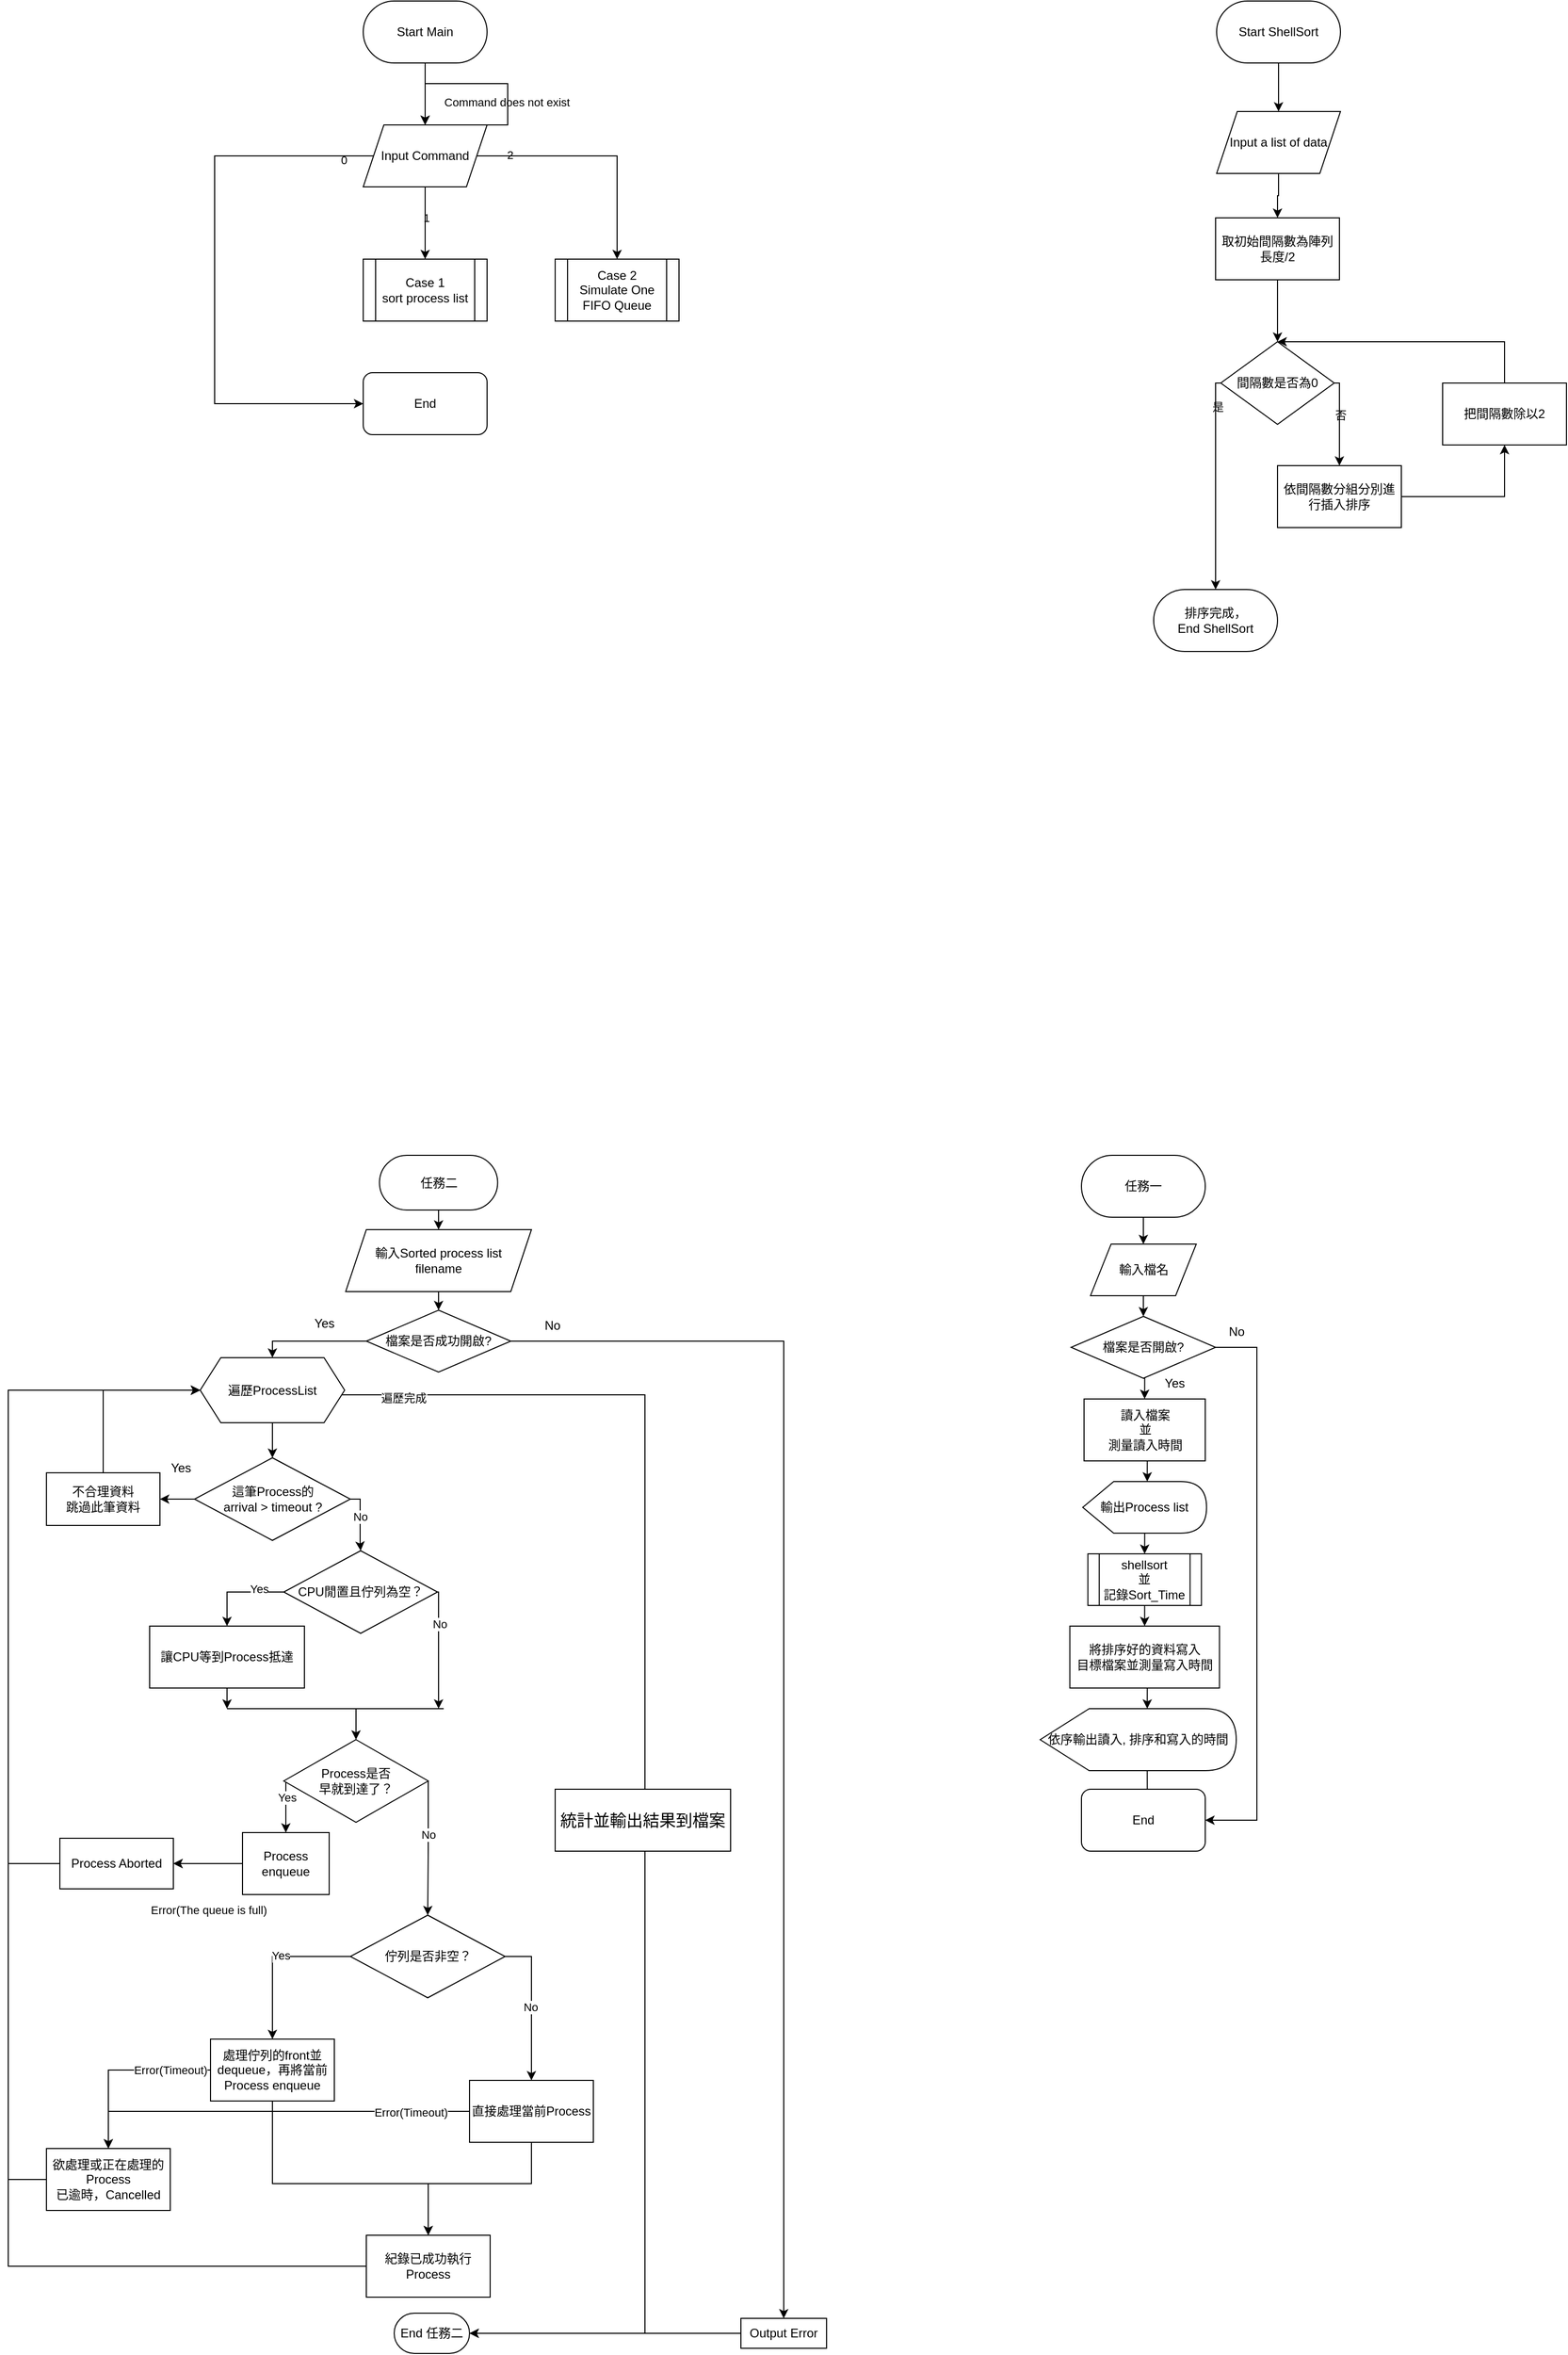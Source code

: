 <mxfile version="22.1.4" type="github">
  <diagram name="第 1 页" id="E0AtgV7Ir-Fn50yhCpMO">
    <mxGraphModel dx="1706" dy="-238" grid="1" gridSize="10" guides="1" tooltips="1" connect="1" arrows="1" fold="1" page="1" pageScale="1" pageWidth="827" pageHeight="1169" math="0" shadow="0">
      <root>
        <mxCell id="0" />
        <mxCell id="1" parent="0" />
        <mxCell id="-Pc0Nn8J1ObWVPzZ8QN1-1" style="edgeStyle=orthogonalEdgeStyle;rounded=0;orthogonalLoop=1;jettySize=auto;html=1;entryX=0.5;entryY=0;entryDx=0;entryDy=0;labelBackgroundColor=none;fontColor=default;" parent="1" source="-Pc0Nn8J1ObWVPzZ8QN1-2" target="-Pc0Nn8J1ObWVPzZ8QN1-7" edge="1">
          <mxGeometry relative="1" as="geometry" />
        </mxCell>
        <mxCell id="-Pc0Nn8J1ObWVPzZ8QN1-2" value="Start Main" style="rounded=1;whiteSpace=wrap;html=1;arcSize=50;labelBackgroundColor=none;" parent="1" vertex="1">
          <mxGeometry x="354" y="1220" width="120" height="60" as="geometry" />
        </mxCell>
        <mxCell id="-Pc0Nn8J1ObWVPzZ8QN1-26" style="edgeStyle=orthogonalEdgeStyle;rounded=0;orthogonalLoop=1;jettySize=auto;html=1;entryX=0.5;entryY=0;entryDx=0;entryDy=0;labelBackgroundColor=none;fontColor=default;" parent="1" source="-Pc0Nn8J1ObWVPzZ8QN1-7" target="-Pc0Nn8J1ObWVPzZ8QN1-25" edge="1">
          <mxGeometry relative="1" as="geometry" />
        </mxCell>
        <mxCell id="-Pc0Nn8J1ObWVPzZ8QN1-29" value="1" style="edgeLabel;html=1;align=center;verticalAlign=middle;resizable=0;points=[];labelBackgroundColor=none;" parent="-Pc0Nn8J1ObWVPzZ8QN1-26" vertex="1" connectable="0">
          <mxGeometry x="-0.138" y="1" relative="1" as="geometry">
            <mxPoint as="offset" />
          </mxGeometry>
        </mxCell>
        <mxCell id="-Pc0Nn8J1ObWVPzZ8QN1-27" style="edgeStyle=orthogonalEdgeStyle;rounded=0;orthogonalLoop=1;jettySize=auto;html=1;entryX=0;entryY=0.5;entryDx=0;entryDy=0;labelBackgroundColor=none;fontColor=default;" parent="1" source="-Pc0Nn8J1ObWVPzZ8QN1-7" target="-Pc0Nn8J1ObWVPzZ8QN1-8" edge="1">
          <mxGeometry relative="1" as="geometry">
            <Array as="points">
              <mxPoint x="210" y="1370" />
              <mxPoint x="210" y="1610" />
            </Array>
          </mxGeometry>
        </mxCell>
        <mxCell id="-Pc0Nn8J1ObWVPzZ8QN1-28" value="0" style="edgeLabel;html=1;align=center;verticalAlign=middle;resizable=0;points=[];labelBackgroundColor=none;" parent="-Pc0Nn8J1ObWVPzZ8QN1-27" vertex="1" connectable="0">
          <mxGeometry x="-0.89" y="4" relative="1" as="geometry">
            <mxPoint as="offset" />
          </mxGeometry>
        </mxCell>
        <mxCell id="-Pc0Nn8J1ObWVPzZ8QN1-31" style="edgeStyle=orthogonalEdgeStyle;rounded=0;orthogonalLoop=1;jettySize=auto;html=1;entryX=0.5;entryY=0;entryDx=0;entryDy=0;labelBackgroundColor=none;fontColor=default;" parent="1" source="-Pc0Nn8J1ObWVPzZ8QN1-7" target="-Pc0Nn8J1ObWVPzZ8QN1-30" edge="1">
          <mxGeometry relative="1" as="geometry" />
        </mxCell>
        <mxCell id="-Pc0Nn8J1ObWVPzZ8QN1-32" value="2" style="edgeLabel;html=1;align=center;verticalAlign=middle;resizable=0;points=[];labelBackgroundColor=none;" parent="-Pc0Nn8J1ObWVPzZ8QN1-31" vertex="1" connectable="0">
          <mxGeometry x="-0.73" y="1" relative="1" as="geometry">
            <mxPoint as="offset" />
          </mxGeometry>
        </mxCell>
        <mxCell id="-Pc0Nn8J1ObWVPzZ8QN1-7" value="Input Command" style="shape=parallelogram;perimeter=parallelogramPerimeter;whiteSpace=wrap;html=1;fixedSize=1;labelBackgroundColor=none;" parent="1" vertex="1">
          <mxGeometry x="354" y="1340" width="120" height="60" as="geometry" />
        </mxCell>
        <mxCell id="-Pc0Nn8J1ObWVPzZ8QN1-8" value="End" style="rounded=1;whiteSpace=wrap;html=1;labelBackgroundColor=none;" parent="1" vertex="1">
          <mxGeometry x="354" y="1580" width="120" height="60" as="geometry" />
        </mxCell>
        <mxCell id="-Pc0Nn8J1ObWVPzZ8QN1-18" style="edgeStyle=orthogonalEdgeStyle;rounded=0;orthogonalLoop=1;jettySize=auto;html=1;entryX=0.5;entryY=0;entryDx=0;entryDy=0;labelBackgroundColor=none;fontColor=default;" parent="1" source="-Pc0Nn8J1ObWVPzZ8QN1-7" target="-Pc0Nn8J1ObWVPzZ8QN1-7" edge="1">
          <mxGeometry relative="1" as="geometry">
            <Array as="points">
              <mxPoint x="494" y="1340" />
              <mxPoint x="494" y="1300" />
              <mxPoint x="414" y="1300" />
            </Array>
          </mxGeometry>
        </mxCell>
        <mxCell id="-Pc0Nn8J1ObWVPzZ8QN1-19" value="Command does not exist" style="edgeLabel;html=1;align=center;verticalAlign=middle;resizable=0;points=[];labelBackgroundColor=none;" parent="-Pc0Nn8J1ObWVPzZ8QN1-18" vertex="1" connectable="0">
          <mxGeometry x="-0.534" y="1" relative="1" as="geometry">
            <mxPoint as="offset" />
          </mxGeometry>
        </mxCell>
        <mxCell id="-Pc0Nn8J1ObWVPzZ8QN1-25" value="Case 1&lt;br&gt;sort process list" style="shape=process;whiteSpace=wrap;html=1;backgroundOutline=1;labelBackgroundColor=none;" parent="1" vertex="1">
          <mxGeometry x="354" y="1470" width="120" height="60" as="geometry" />
        </mxCell>
        <mxCell id="-Pc0Nn8J1ObWVPzZ8QN1-30" value="Case 2&lt;br&gt;Simulate One FIFO Queue" style="shape=process;whiteSpace=wrap;html=1;backgroundOutline=1;labelBackgroundColor=none;" parent="1" vertex="1">
          <mxGeometry x="540" y="1470" width="120" height="60" as="geometry" />
        </mxCell>
        <mxCell id="-Pc0Nn8J1ObWVPzZ8QN1-38" style="edgeStyle=orthogonalEdgeStyle;rounded=0;orthogonalLoop=1;jettySize=auto;html=1;entryX=0.5;entryY=0;entryDx=0;entryDy=0;labelBackgroundColor=none;fontColor=default;" parent="1" source="-Pc0Nn8J1ObWVPzZ8QN1-33" target="-Pc0Nn8J1ObWVPzZ8QN1-34" edge="1">
          <mxGeometry relative="1" as="geometry" />
        </mxCell>
        <mxCell id="-Pc0Nn8J1ObWVPzZ8QN1-33" value="Start ShellSort" style="rounded=1;whiteSpace=wrap;html=1;arcSize=50;labelBackgroundColor=none;" parent="1" vertex="1">
          <mxGeometry x="1181" y="1220" width="120" height="60" as="geometry" />
        </mxCell>
        <mxCell id="-Pc0Nn8J1ObWVPzZ8QN1-37" style="edgeStyle=orthogonalEdgeStyle;rounded=0;orthogonalLoop=1;jettySize=auto;html=1;entryX=0.5;entryY=0;entryDx=0;entryDy=0;labelBackgroundColor=none;fontColor=default;" parent="1" source="-Pc0Nn8J1ObWVPzZ8QN1-34" target="-Pc0Nn8J1ObWVPzZ8QN1-35" edge="1">
          <mxGeometry relative="1" as="geometry" />
        </mxCell>
        <mxCell id="-Pc0Nn8J1ObWVPzZ8QN1-34" value="Input a list of data" style="shape=parallelogram;perimeter=parallelogramPerimeter;whiteSpace=wrap;html=1;fixedSize=1;labelBackgroundColor=none;" parent="1" vertex="1">
          <mxGeometry x="1181" y="1327" width="120" height="60" as="geometry" />
        </mxCell>
        <mxCell id="-Pc0Nn8J1ObWVPzZ8QN1-40" style="edgeStyle=orthogonalEdgeStyle;rounded=0;orthogonalLoop=1;jettySize=auto;html=1;entryX=0.5;entryY=0;entryDx=0;entryDy=0;labelBackgroundColor=none;fontColor=default;" parent="1" source="-Pc0Nn8J1ObWVPzZ8QN1-35" target="-Pc0Nn8J1ObWVPzZ8QN1-39" edge="1">
          <mxGeometry relative="1" as="geometry" />
        </mxCell>
        <mxCell id="-Pc0Nn8J1ObWVPzZ8QN1-35" value="取初始間隔數為陣列長度/2" style="rounded=0;whiteSpace=wrap;html=1;labelBackgroundColor=none;" parent="1" vertex="1">
          <mxGeometry x="1180" y="1430" width="120" height="60" as="geometry" />
        </mxCell>
        <mxCell id="-Pc0Nn8J1ObWVPzZ8QN1-42" style="edgeStyle=orthogonalEdgeStyle;rounded=0;orthogonalLoop=1;jettySize=auto;html=1;entryX=0.5;entryY=0;entryDx=0;entryDy=0;labelBackgroundColor=none;fontColor=default;" parent="1" source="-Pc0Nn8J1ObWVPzZ8QN1-39" target="-Pc0Nn8J1ObWVPzZ8QN1-41" edge="1">
          <mxGeometry relative="1" as="geometry">
            <Array as="points">
              <mxPoint x="1300" y="1590" />
            </Array>
          </mxGeometry>
        </mxCell>
        <mxCell id="-Pc0Nn8J1ObWVPzZ8QN1-46" value="否" style="edgeLabel;html=1;align=center;verticalAlign=middle;resizable=0;points=[];labelBackgroundColor=none;" parent="-Pc0Nn8J1ObWVPzZ8QN1-42" vertex="1" connectable="0">
          <mxGeometry x="-0.156" y="1" relative="1" as="geometry">
            <mxPoint as="offset" />
          </mxGeometry>
        </mxCell>
        <mxCell id="-Pc0Nn8J1ObWVPzZ8QN1-48" style="edgeStyle=orthogonalEdgeStyle;rounded=0;orthogonalLoop=1;jettySize=auto;html=1;entryX=0.5;entryY=0;entryDx=0;entryDy=0;labelBackgroundColor=none;fontColor=default;" parent="1" source="-Pc0Nn8J1ObWVPzZ8QN1-39" target="-Pc0Nn8J1ObWVPzZ8QN1-47" edge="1">
          <mxGeometry relative="1" as="geometry">
            <Array as="points">
              <mxPoint x="1180" y="1590" />
            </Array>
          </mxGeometry>
        </mxCell>
        <mxCell id="-Pc0Nn8J1ObWVPzZ8QN1-49" value="是" style="edgeLabel;html=1;align=center;verticalAlign=middle;resizable=0;points=[];labelBackgroundColor=none;" parent="-Pc0Nn8J1ObWVPzZ8QN1-48" vertex="1" connectable="0">
          <mxGeometry x="-0.725" y="2" relative="1" as="geometry">
            <mxPoint as="offset" />
          </mxGeometry>
        </mxCell>
        <mxCell id="-Pc0Nn8J1ObWVPzZ8QN1-39" value="間隔數是否為0" style="rhombus;whiteSpace=wrap;html=1;labelBackgroundColor=none;" parent="1" vertex="1">
          <mxGeometry x="1185" y="1550" width="110" height="80" as="geometry" />
        </mxCell>
        <mxCell id="-Pc0Nn8J1ObWVPzZ8QN1-50" style="edgeStyle=orthogonalEdgeStyle;rounded=0;orthogonalLoop=1;jettySize=auto;html=1;entryX=0.5;entryY=1;entryDx=0;entryDy=0;labelBackgroundColor=none;fontColor=default;" parent="1" source="-Pc0Nn8J1ObWVPzZ8QN1-41" target="-Pc0Nn8J1ObWVPzZ8QN1-43" edge="1">
          <mxGeometry relative="1" as="geometry" />
        </mxCell>
        <mxCell id="-Pc0Nn8J1ObWVPzZ8QN1-41" value="依間隔數分組分別進行插入排序" style="rounded=0;whiteSpace=wrap;html=1;labelBackgroundColor=none;" parent="1" vertex="1">
          <mxGeometry x="1240" y="1670" width="120" height="60" as="geometry" />
        </mxCell>
        <mxCell id="-Pc0Nn8J1ObWVPzZ8QN1-45" style="edgeStyle=orthogonalEdgeStyle;rounded=0;orthogonalLoop=1;jettySize=auto;html=1;entryX=0.5;entryY=0;entryDx=0;entryDy=0;labelBackgroundColor=none;fontColor=default;" parent="1" source="-Pc0Nn8J1ObWVPzZ8QN1-43" target="-Pc0Nn8J1ObWVPzZ8QN1-39" edge="1">
          <mxGeometry relative="1" as="geometry">
            <Array as="points">
              <mxPoint x="1460" y="1550" />
            </Array>
          </mxGeometry>
        </mxCell>
        <mxCell id="-Pc0Nn8J1ObWVPzZ8QN1-43" value="把間隔數除以2" style="rounded=0;whiteSpace=wrap;html=1;labelBackgroundColor=none;" parent="1" vertex="1">
          <mxGeometry x="1400" y="1590" width="120" height="60" as="geometry" />
        </mxCell>
        <mxCell id="-Pc0Nn8J1ObWVPzZ8QN1-47" value="排序完成，&lt;br&gt;End ShellSort" style="rounded=1;whiteSpace=wrap;html=1;arcSize=50;labelBackgroundColor=none;" parent="1" vertex="1">
          <mxGeometry x="1120" y="1790" width="120" height="60" as="geometry" />
        </mxCell>
        <mxCell id="DZiwo2btE5vZsc1szeUf-3" style="edgeStyle=orthogonalEdgeStyle;rounded=0;orthogonalLoop=1;jettySize=auto;html=1;exitX=0.5;exitY=1;exitDx=0;exitDy=0;entryX=0.5;entryY=0;entryDx=0;entryDy=0;labelBackgroundColor=none;fontColor=default;" parent="1" source="DZiwo2btE5vZsc1szeUf-1" target="DZiwo2btE5vZsc1szeUf-2" edge="1">
          <mxGeometry relative="1" as="geometry" />
        </mxCell>
        <mxCell id="DZiwo2btE5vZsc1szeUf-1" value="任務二" style="rounded=1;whiteSpace=wrap;html=1;arcSize=50;labelBackgroundColor=none;" parent="1" vertex="1">
          <mxGeometry x="369.75" y="2338" width="114.5" height="53" as="geometry" />
        </mxCell>
        <mxCell id="DZiwo2btE5vZsc1szeUf-140" style="edgeStyle=orthogonalEdgeStyle;rounded=0;orthogonalLoop=1;jettySize=auto;html=1;exitX=0.5;exitY=1;exitDx=0;exitDy=0;entryX=0.5;entryY=0;entryDx=0;entryDy=0;labelBackgroundColor=none;fontColor=default;" parent="1" source="DZiwo2btE5vZsc1szeUf-2" target="DZiwo2btE5vZsc1szeUf-146" edge="1">
          <mxGeometry relative="1" as="geometry">
            <mxPoint x="427" y="2433" as="targetPoint" />
          </mxGeometry>
        </mxCell>
        <mxCell id="DZiwo2btE5vZsc1szeUf-2" value="輸入Sorted process list&lt;br&gt;filename" style="shape=parallelogram;perimeter=parallelogramPerimeter;whiteSpace=wrap;html=1;fixedSize=1;labelBackgroundColor=none;" parent="1" vertex="1">
          <mxGeometry x="337" y="2410" width="180" height="60" as="geometry" />
        </mxCell>
        <mxCell id="DZiwo2btE5vZsc1szeUf-6" style="edgeStyle=orthogonalEdgeStyle;rounded=0;orthogonalLoop=1;jettySize=auto;html=1;exitX=0.5;exitY=1;exitDx=0;exitDy=0;entryX=0.5;entryY=0;entryDx=0;entryDy=0;labelBackgroundColor=none;fontColor=default;" parent="1" source="DZiwo2btE5vZsc1szeUf-4" edge="1">
          <mxGeometry relative="1" as="geometry">
            <mxPoint x="1110" y="2424" as="targetPoint" />
          </mxGeometry>
        </mxCell>
        <mxCell id="DZiwo2btE5vZsc1szeUf-4" value="任務一" style="rounded=1;whiteSpace=wrap;html=1;arcSize=50;labelBackgroundColor=none;" parent="1" vertex="1">
          <mxGeometry x="1050" y="2338" width="120" height="60" as="geometry" />
        </mxCell>
        <mxCell id="DZiwo2btE5vZsc1szeUf-19" style="edgeStyle=orthogonalEdgeStyle;rounded=0;orthogonalLoop=1;jettySize=auto;html=1;exitX=0.5;exitY=1;exitDx=0;exitDy=0;entryX=0.5;entryY=0;entryDx=0;entryDy=0;labelBackgroundColor=none;fontColor=default;" parent="1" edge="1">
          <mxGeometry relative="1" as="geometry">
            <mxPoint x="1110" y="2474" as="sourcePoint" />
            <mxPoint x="1110" y="2494" as="targetPoint" />
          </mxGeometry>
        </mxCell>
        <mxCell id="DZiwo2btE5vZsc1szeUf-38" value="讀入檔案&lt;br&gt;並&lt;br&gt;測量讀入時間" style="rounded=0;whiteSpace=wrap;html=1;labelBackgroundColor=none;" parent="1" vertex="1">
          <mxGeometry x="1052.5" y="2574" width="117.5" height="60" as="geometry" />
        </mxCell>
        <mxCell id="DZiwo2btE5vZsc1szeUf-172" style="edgeStyle=orthogonalEdgeStyle;rounded=0;orthogonalLoop=1;jettySize=auto;html=1;exitX=0;exitY=0;exitDx=62.5;exitDy=50;exitPerimeter=0;entryX=0.5;entryY=0;entryDx=0;entryDy=0;labelBackgroundColor=none;fontColor=default;" parent="1" source="DZiwo2btE5vZsc1szeUf-51" target="DZiwo2btE5vZsc1szeUf-104" edge="1">
          <mxGeometry relative="1" as="geometry" />
        </mxCell>
        <mxCell id="DZiwo2btE5vZsc1szeUf-51" value="輸出Process list" style="shape=display;whiteSpace=wrap;html=1;labelBackgroundColor=none;" parent="1" vertex="1">
          <mxGeometry x="1051.25" y="2654" width="120" height="50" as="geometry" />
        </mxCell>
        <mxCell id="DZiwo2btE5vZsc1szeUf-77" value="將排序好的資料寫入&lt;br&gt;目標檔案並測量寫入時間" style="rounded=0;whiteSpace=wrap;html=1;labelBackgroundColor=none;" parent="1" vertex="1">
          <mxGeometry x="1038.75" y="2794" width="145" height="60" as="geometry" />
        </mxCell>
        <mxCell id="DZiwo2btE5vZsc1szeUf-175" style="edgeStyle=orthogonalEdgeStyle;rounded=0;orthogonalLoop=1;jettySize=auto;html=1;exitX=0;exitY=0;exitDx=103.75;exitDy=60;exitPerimeter=0;labelBackgroundColor=none;fontColor=default;" parent="1" source="DZiwo2btE5vZsc1szeUf-81" target="DZiwo2btE5vZsc1szeUf-86" edge="1">
          <mxGeometry relative="1" as="geometry" />
        </mxCell>
        <mxCell id="DZiwo2btE5vZsc1szeUf-81" value="依序輸出讀入, 排序和寫入的時間" style="shape=display;whiteSpace=wrap;html=1;labelBackgroundColor=none;" parent="1" vertex="1">
          <mxGeometry x="1010" y="2874" width="190" height="60" as="geometry" />
        </mxCell>
        <mxCell id="DZiwo2btE5vZsc1szeUf-86" value="End" style="rounded=1;whiteSpace=wrap;html=1;labelBackgroundColor=none;" parent="1" vertex="1">
          <mxGeometry x="1050" y="2952" width="120" height="60" as="geometry" />
        </mxCell>
        <mxCell id="DZiwo2btE5vZsc1szeUf-94" value="輸入檔名" style="shape=parallelogram;perimeter=parallelogramPerimeter;whiteSpace=wrap;html=1;fixedSize=1;labelBackgroundColor=none;" parent="1" vertex="1">
          <mxGeometry x="1058.75" y="2424" width="102.5" height="50" as="geometry" />
        </mxCell>
        <mxCell id="DZiwo2btE5vZsc1szeUf-125" style="edgeStyle=orthogonalEdgeStyle;rounded=0;orthogonalLoop=1;jettySize=auto;html=1;exitX=0.5;exitY=1;exitDx=0;exitDy=0;entryX=0.5;entryY=0;entryDx=0;entryDy=0;labelBackgroundColor=none;fontColor=default;" parent="1" source="DZiwo2btE5vZsc1szeUf-98" target="DZiwo2btE5vZsc1szeUf-38" edge="1">
          <mxGeometry relative="1" as="geometry" />
        </mxCell>
        <mxCell id="DZiwo2btE5vZsc1szeUf-176" style="edgeStyle=orthogonalEdgeStyle;rounded=0;orthogonalLoop=1;jettySize=auto;html=1;exitX=1;exitY=0.5;exitDx=0;exitDy=0;entryX=1;entryY=0.5;entryDx=0;entryDy=0;labelBackgroundColor=none;fontColor=default;" parent="1" source="DZiwo2btE5vZsc1szeUf-98" target="DZiwo2btE5vZsc1szeUf-86" edge="1">
          <mxGeometry relative="1" as="geometry">
            <Array as="points">
              <mxPoint x="1220" y="2524" />
              <mxPoint x="1220" y="2982" />
            </Array>
          </mxGeometry>
        </mxCell>
        <mxCell id="DZiwo2btE5vZsc1szeUf-98" value="檔案是否開啟?" style="rhombus;whiteSpace=wrap;html=1;labelBackgroundColor=none;" parent="1" vertex="1">
          <mxGeometry x="1040" y="2494" width="140" height="60" as="geometry" />
        </mxCell>
        <mxCell id="DZiwo2btE5vZsc1szeUf-173" style="edgeStyle=orthogonalEdgeStyle;rounded=0;orthogonalLoop=1;jettySize=auto;html=1;exitX=0.5;exitY=1;exitDx=0;exitDy=0;entryX=0.5;entryY=0;entryDx=0;entryDy=0;labelBackgroundColor=none;fontColor=default;" parent="1" source="DZiwo2btE5vZsc1szeUf-104" target="DZiwo2btE5vZsc1szeUf-77" edge="1">
          <mxGeometry relative="1" as="geometry" />
        </mxCell>
        <mxCell id="DZiwo2btE5vZsc1szeUf-104" value="shellsort&lt;br&gt;並&lt;br&gt;記錄Sort_Time" style="shape=process;whiteSpace=wrap;html=1;backgroundOutline=1;labelBackgroundColor=none;" parent="1" vertex="1">
          <mxGeometry x="1056.25" y="2724" width="110" height="50" as="geometry" />
        </mxCell>
        <mxCell id="DZiwo2btE5vZsc1szeUf-120" value="No" style="text;html=1;align=center;verticalAlign=middle;resizable=0;points=[];autosize=1;strokeColor=none;fillColor=none;labelBackgroundColor=none;" parent="1" vertex="1">
          <mxGeometry x="1180" y="2494" width="40" height="30" as="geometry" />
        </mxCell>
        <mxCell id="DZiwo2btE5vZsc1szeUf-126" value="Yes" style="text;html=1;align=center;verticalAlign=middle;resizable=0;points=[];autosize=1;strokeColor=none;fillColor=none;labelBackgroundColor=none;" parent="1" vertex="1">
          <mxGeometry x="1120" y="2544" width="40" height="30" as="geometry" />
        </mxCell>
        <mxCell id="_ANZp4icsxU3TWcwBYbb-57" style="edgeStyle=orthogonalEdgeStyle;rounded=0;orthogonalLoop=1;jettySize=auto;html=1;entryX=0.5;entryY=0;entryDx=0;entryDy=0;" parent="1" source="DZiwo2btE5vZsc1szeUf-146" target="DZiwo2btE5vZsc1szeUf-189" edge="1">
          <mxGeometry relative="1" as="geometry">
            <Array as="points">
              <mxPoint x="266" y="2518" />
            </Array>
          </mxGeometry>
        </mxCell>
        <mxCell id="DZiwo2btE5vZsc1szeUf-146" value="檔案是否成功開啟?" style="rhombus;whiteSpace=wrap;html=1;labelBackgroundColor=none;" parent="1" vertex="1">
          <mxGeometry x="357" y="2488" width="140" height="60" as="geometry" />
        </mxCell>
        <mxCell id="DZiwo2btE5vZsc1szeUf-163" style="edgeStyle=orthogonalEdgeStyle;rounded=0;orthogonalLoop=1;jettySize=auto;html=1;exitX=0.5;exitY=1;exitDx=0;exitDy=0;entryX=0;entryY=0;entryDx=62.5;entryDy=0;entryPerimeter=0;labelBackgroundColor=none;fontColor=default;" parent="1" source="DZiwo2btE5vZsc1szeUf-38" target="DZiwo2btE5vZsc1szeUf-51" edge="1">
          <mxGeometry relative="1" as="geometry" />
        </mxCell>
        <mxCell id="DZiwo2btE5vZsc1szeUf-174" style="edgeStyle=orthogonalEdgeStyle;rounded=0;orthogonalLoop=1;jettySize=auto;html=1;exitX=0.5;exitY=1;exitDx=0;exitDy=0;entryX=0;entryY=0;entryDx=103.75;entryDy=0;entryPerimeter=0;labelBackgroundColor=none;fontColor=default;" parent="1" source="DZiwo2btE5vZsc1szeUf-77" target="DZiwo2btE5vZsc1szeUf-81" edge="1">
          <mxGeometry relative="1" as="geometry" />
        </mxCell>
        <mxCell id="DZiwo2btE5vZsc1szeUf-177" value="Yes" style="text;html=1;align=center;verticalAlign=middle;resizable=0;points=[];autosize=1;strokeColor=none;fillColor=none;labelBackgroundColor=none;" parent="1" vertex="1">
          <mxGeometry x="296" y="2486" width="40" height="30" as="geometry" />
        </mxCell>
        <mxCell id="DZiwo2btE5vZsc1szeUf-194" style="edgeStyle=orthogonalEdgeStyle;rounded=0;orthogonalLoop=1;jettySize=auto;html=1;exitX=0.5;exitY=1;exitDx=0;exitDy=0;entryX=0.5;entryY=0;entryDx=0;entryDy=0;labelBackgroundColor=none;fontColor=default;" parent="1" source="DZiwo2btE5vZsc1szeUf-189" target="DZiwo2btE5vZsc1szeUf-191" edge="1">
          <mxGeometry relative="1" as="geometry" />
        </mxCell>
        <mxCell id="_ANZp4icsxU3TWcwBYbb-55" style="edgeStyle=orthogonalEdgeStyle;rounded=0;orthogonalLoop=1;jettySize=auto;html=1;entryX=1;entryY=0.5;entryDx=0;entryDy=0;" parent="1" source="DZiwo2btE5vZsc1szeUf-189" target="_ANZp4icsxU3TWcwBYbb-1" edge="1">
          <mxGeometry relative="1" as="geometry">
            <mxPoint x="707" y="3434.833" as="targetPoint" />
            <Array as="points">
              <mxPoint x="627" y="2570" />
              <mxPoint x="627" y="3479" />
            </Array>
          </mxGeometry>
        </mxCell>
        <mxCell id="_ANZp4icsxU3TWcwBYbb-56" value="遍歷完成" style="edgeLabel;html=1;align=center;verticalAlign=middle;resizable=0;points=[];" parent="_ANZp4icsxU3TWcwBYbb-55" vertex="1" connectable="0">
          <mxGeometry x="-0.913" y="-3" relative="1" as="geometry">
            <mxPoint as="offset" />
          </mxGeometry>
        </mxCell>
        <mxCell id="DZiwo2btE5vZsc1szeUf-189" value="遍歷ProcessList" style="shape=hexagon;perimeter=hexagonPerimeter2;whiteSpace=wrap;html=1;fixedSize=1;labelBackgroundColor=none;" parent="1" vertex="1">
          <mxGeometry x="196" y="2534" width="140" height="63" as="geometry" />
        </mxCell>
        <mxCell id="DZiwo2btE5vZsc1szeUf-201" style="edgeStyle=orthogonalEdgeStyle;rounded=0;orthogonalLoop=1;jettySize=auto;html=1;exitX=0;exitY=0.5;exitDx=0;exitDy=0;entryX=1;entryY=0.5;entryDx=0;entryDy=0;labelBackgroundColor=none;fontColor=default;" parent="1" source="DZiwo2btE5vZsc1szeUf-191" target="DZiwo2btE5vZsc1szeUf-197" edge="1">
          <mxGeometry relative="1" as="geometry" />
        </mxCell>
        <mxCell id="_ANZp4icsxU3TWcwBYbb-7" style="edgeStyle=orthogonalEdgeStyle;rounded=0;orthogonalLoop=1;jettySize=auto;html=1;entryX=0.5;entryY=0;entryDx=0;entryDy=0;exitX=1;exitY=0.5;exitDx=0;exitDy=0;" parent="1" source="DZiwo2btE5vZsc1szeUf-191" target="_ANZp4icsxU3TWcwBYbb-6" edge="1">
          <mxGeometry relative="1" as="geometry">
            <Array as="points">
              <mxPoint x="351" y="2671" />
              <mxPoint x="351" y="2714" />
              <mxPoint x="352" y="2714" />
            </Array>
          </mxGeometry>
        </mxCell>
        <mxCell id="_ANZp4icsxU3TWcwBYbb-58" value="No" style="edgeLabel;html=1;align=center;verticalAlign=middle;resizable=0;points=[];" parent="_ANZp4icsxU3TWcwBYbb-7" vertex="1" connectable="0">
          <mxGeometry x="-0.116" relative="1" as="geometry">
            <mxPoint as="offset" />
          </mxGeometry>
        </mxCell>
        <mxCell id="DZiwo2btE5vZsc1szeUf-191" value="這筆Process的&lt;br&gt;arrival &amp;gt; timeout ?" style="rhombus;whiteSpace=wrap;html=1;labelBackgroundColor=none;" parent="1" vertex="1">
          <mxGeometry x="190.5" y="2631" width="151" height="80" as="geometry" />
        </mxCell>
        <mxCell id="DZiwo2btE5vZsc1szeUf-193" value="" style="edgeStyle=orthogonalEdgeStyle;rounded=0;orthogonalLoop=1;jettySize=auto;html=1;exitX=1;exitY=0.5;exitDx=0;exitDy=0;labelBackgroundColor=none;fontColor=default;entryX=0.5;entryY=0;entryDx=0;entryDy=0;" parent="1" source="DZiwo2btE5vZsc1szeUf-146" target="_ANZp4icsxU3TWcwBYbb-2" edge="1">
          <mxGeometry relative="1" as="geometry">
            <mxPoint x="567" y="2463.421" as="targetPoint" />
            <mxPoint x="497" y="2463" as="sourcePoint" />
          </mxGeometry>
        </mxCell>
        <mxCell id="DZiwo2btE5vZsc1szeUf-178" value="No" style="text;html=1;align=center;verticalAlign=middle;resizable=0;points=[];autosize=1;strokeColor=none;fillColor=none;labelBackgroundColor=none;" parent="1" vertex="1">
          <mxGeometry x="517" y="2488" width="40" height="30" as="geometry" />
        </mxCell>
        <mxCell id="DZiwo2btE5vZsc1szeUf-196" value="Yes" style="text;html=1;align=center;verticalAlign=middle;resizable=0;points=[];autosize=1;strokeColor=none;fillColor=none;labelBackgroundColor=none;" parent="1" vertex="1">
          <mxGeometry x="157" y="2625.5" width="40" height="30" as="geometry" />
        </mxCell>
        <mxCell id="DZiwo2btE5vZsc1szeUf-199" style="edgeStyle=orthogonalEdgeStyle;rounded=0;orthogonalLoop=1;jettySize=auto;html=1;exitX=0.5;exitY=0;exitDx=0;exitDy=0;entryX=0;entryY=0.5;entryDx=0;entryDy=0;labelBackgroundColor=none;fontColor=default;" parent="1" source="DZiwo2btE5vZsc1szeUf-197" target="DZiwo2btE5vZsc1szeUf-189" edge="1">
          <mxGeometry relative="1" as="geometry" />
        </mxCell>
        <mxCell id="DZiwo2btE5vZsc1szeUf-197" value="不合理資料&lt;br&gt;跳過此筆資料" style="whiteSpace=wrap;html=1;labelBackgroundColor=none;" parent="1" vertex="1">
          <mxGeometry x="47" y="2645.5" width="110" height="51" as="geometry" />
        </mxCell>
        <mxCell id="_ANZp4icsxU3TWcwBYbb-25" style="edgeStyle=orthogonalEdgeStyle;rounded=0;orthogonalLoop=1;jettySize=auto;html=1;" parent="1" source="DZiwo2btE5vZsc1szeUf-206" edge="1">
          <mxGeometry relative="1" as="geometry">
            <mxPoint x="222" y="2874" as="targetPoint" />
          </mxGeometry>
        </mxCell>
        <mxCell id="DZiwo2btE5vZsc1szeUf-206" value="讓CPU等到Process抵達" style="whiteSpace=wrap;html=1;labelBackgroundColor=none;" parent="1" vertex="1">
          <mxGeometry x="147" y="2794" width="150" height="60" as="geometry" />
        </mxCell>
        <mxCell id="_ANZp4icsxU3TWcwBYbb-1" value="End 任務二" style="rounded=1;whiteSpace=wrap;html=1;arcSize=50;" parent="1" vertex="1">
          <mxGeometry x="384" y="3459.5" width="73" height="39" as="geometry" />
        </mxCell>
        <mxCell id="_ANZp4icsxU3TWcwBYbb-4" style="edgeStyle=orthogonalEdgeStyle;rounded=0;orthogonalLoop=1;jettySize=auto;html=1;entryX=1;entryY=0.5;entryDx=0;entryDy=0;" parent="1" source="_ANZp4icsxU3TWcwBYbb-2" target="_ANZp4icsxU3TWcwBYbb-1" edge="1">
          <mxGeometry relative="1" as="geometry" />
        </mxCell>
        <mxCell id="_ANZp4icsxU3TWcwBYbb-2" value="Output Error" style="rounded=0;whiteSpace=wrap;html=1;" parent="1" vertex="1">
          <mxGeometry x="720" y="3464.5" width="83" height="29" as="geometry" />
        </mxCell>
        <mxCell id="_ANZp4icsxU3TWcwBYbb-8" style="edgeStyle=orthogonalEdgeStyle;rounded=0;orthogonalLoop=1;jettySize=auto;html=1;entryX=0.5;entryY=0;entryDx=0;entryDy=0;" parent="1" source="_ANZp4icsxU3TWcwBYbb-6" target="DZiwo2btE5vZsc1szeUf-206" edge="1">
          <mxGeometry relative="1" as="geometry">
            <Array as="points">
              <mxPoint x="222" y="2761" />
            </Array>
          </mxGeometry>
        </mxCell>
        <mxCell id="_ANZp4icsxU3TWcwBYbb-9" value="Yes" style="edgeLabel;html=1;align=center;verticalAlign=middle;resizable=0;points=[];" parent="_ANZp4icsxU3TWcwBYbb-8" vertex="1" connectable="0">
          <mxGeometry x="-0.46" y="-3" relative="1" as="geometry">
            <mxPoint as="offset" />
          </mxGeometry>
        </mxCell>
        <mxCell id="_ANZp4icsxU3TWcwBYbb-24" style="edgeStyle=orthogonalEdgeStyle;rounded=0;orthogonalLoop=1;jettySize=auto;html=1;" parent="1" source="_ANZp4icsxU3TWcwBYbb-6" edge="1">
          <mxGeometry relative="1" as="geometry">
            <mxPoint x="427" y="2874" as="targetPoint" />
            <Array as="points">
              <mxPoint x="427" y="2761" />
            </Array>
          </mxGeometry>
        </mxCell>
        <mxCell id="_ANZp4icsxU3TWcwBYbb-26" value="No" style="edgeLabel;html=1;align=center;verticalAlign=middle;resizable=0;points=[];" parent="_ANZp4icsxU3TWcwBYbb-24" vertex="1" connectable="0">
          <mxGeometry x="-0.435" y="1" relative="1" as="geometry">
            <mxPoint as="offset" />
          </mxGeometry>
        </mxCell>
        <mxCell id="_ANZp4icsxU3TWcwBYbb-6" value="CPU閒置且佇列為空？" style="rhombus;whiteSpace=wrap;html=1;" parent="1" vertex="1">
          <mxGeometry x="277" y="2721" width="149" height="80" as="geometry" />
        </mxCell>
        <mxCell id="_ANZp4icsxU3TWcwBYbb-21" style="edgeStyle=orthogonalEdgeStyle;rounded=0;orthogonalLoop=1;jettySize=auto;html=1;entryX=0.5;entryY=0;entryDx=0;entryDy=0;" parent="1" source="_ANZp4icsxU3TWcwBYbb-10" target="_ANZp4icsxU3TWcwBYbb-12" edge="1">
          <mxGeometry relative="1" as="geometry">
            <Array as="points">
              <mxPoint x="279" y="2932" />
            </Array>
          </mxGeometry>
        </mxCell>
        <mxCell id="_ANZp4icsxU3TWcwBYbb-22" value="Yes" style="edgeLabel;html=1;align=center;verticalAlign=middle;resizable=0;points=[];" parent="_ANZp4icsxU3TWcwBYbb-21" vertex="1" connectable="0">
          <mxGeometry x="-0.409" y="1" relative="1" as="geometry">
            <mxPoint as="offset" />
          </mxGeometry>
        </mxCell>
        <mxCell id="_ANZp4icsxU3TWcwBYbb-59" style="edgeStyle=orthogonalEdgeStyle;rounded=0;orthogonalLoop=1;jettySize=auto;html=1;entryX=0.5;entryY=0;entryDx=0;entryDy=0;" parent="1" source="_ANZp4icsxU3TWcwBYbb-10" target="_ANZp4icsxU3TWcwBYbb-28" edge="1">
          <mxGeometry relative="1" as="geometry">
            <Array as="points">
              <mxPoint x="417" y="3010" />
              <mxPoint x="417" y="3010" />
            </Array>
          </mxGeometry>
        </mxCell>
        <mxCell id="_ANZp4icsxU3TWcwBYbb-60" value="No" style="edgeLabel;html=1;align=center;verticalAlign=middle;resizable=0;points=[];" parent="_ANZp4icsxU3TWcwBYbb-59" vertex="1" connectable="0">
          <mxGeometry x="-0.214" relative="1" as="geometry">
            <mxPoint as="offset" />
          </mxGeometry>
        </mxCell>
        <mxCell id="_ANZp4icsxU3TWcwBYbb-10" value="Process是否&lt;br&gt;早就到達了？" style="rhombus;whiteSpace=wrap;html=1;" parent="1" vertex="1">
          <mxGeometry x="277" y="2904" width="140" height="80" as="geometry" />
        </mxCell>
        <mxCell id="_ANZp4icsxU3TWcwBYbb-17" style="edgeStyle=orthogonalEdgeStyle;rounded=0;orthogonalLoop=1;jettySize=auto;html=1;entryX=1;entryY=0.5;entryDx=0;entryDy=0;" parent="1" source="_ANZp4icsxU3TWcwBYbb-12" target="_ANZp4icsxU3TWcwBYbb-16" edge="1">
          <mxGeometry relative="1" as="geometry" />
        </mxCell>
        <mxCell id="_ANZp4icsxU3TWcwBYbb-18" value="Error(The queue is full)" style="edgeLabel;html=1;align=center;verticalAlign=middle;resizable=0;points=[];" parent="_ANZp4icsxU3TWcwBYbb-17" vertex="1" connectable="0">
          <mxGeometry x="-0.147" y="1" relative="1" as="geometry">
            <mxPoint x="-5" y="44" as="offset" />
          </mxGeometry>
        </mxCell>
        <mxCell id="_ANZp4icsxU3TWcwBYbb-19" value="" style="edgeStyle=orthogonalEdgeStyle;rounded=0;orthogonalLoop=1;jettySize=auto;html=1;" parent="1" source="_ANZp4icsxU3TWcwBYbb-12" target="_ANZp4icsxU3TWcwBYbb-16" edge="1">
          <mxGeometry relative="1" as="geometry" />
        </mxCell>
        <mxCell id="_ANZp4icsxU3TWcwBYbb-12" value="Process enqueue" style="rounded=0;whiteSpace=wrap;html=1;" parent="1" vertex="1">
          <mxGeometry x="237" y="2994" width="84" height="60" as="geometry" />
        </mxCell>
        <mxCell id="_ANZp4icsxU3TWcwBYbb-20" style="edgeStyle=orthogonalEdgeStyle;rounded=0;orthogonalLoop=1;jettySize=auto;html=1;entryX=0;entryY=0.5;entryDx=0;entryDy=0;" parent="1" source="_ANZp4icsxU3TWcwBYbb-16" target="DZiwo2btE5vZsc1szeUf-189" edge="1">
          <mxGeometry relative="1" as="geometry">
            <Array as="points">
              <mxPoint x="10" y="3024" />
              <mxPoint x="10" y="2565" />
            </Array>
          </mxGeometry>
        </mxCell>
        <mxCell id="_ANZp4icsxU3TWcwBYbb-16" value="Process Aborted" style="rounded=0;whiteSpace=wrap;html=1;" parent="1" vertex="1">
          <mxGeometry x="60" y="2999.5" width="110" height="49" as="geometry" />
        </mxCell>
        <mxCell id="_ANZp4icsxU3TWcwBYbb-23" value="" style="endArrow=none;html=1;rounded=0;" parent="1" edge="1">
          <mxGeometry width="50" height="50" relative="1" as="geometry">
            <mxPoint x="222" y="2874" as="sourcePoint" />
            <mxPoint x="432" y="2874" as="targetPoint" />
          </mxGeometry>
        </mxCell>
        <mxCell id="_ANZp4icsxU3TWcwBYbb-27" value="" style="endArrow=classic;html=1;rounded=0;entryX=0.5;entryY=0;entryDx=0;entryDy=0;" parent="1" target="_ANZp4icsxU3TWcwBYbb-10" edge="1">
          <mxGeometry width="50" height="50" relative="1" as="geometry">
            <mxPoint x="347" y="2874" as="sourcePoint" />
            <mxPoint x="327" y="2844" as="targetPoint" />
          </mxGeometry>
        </mxCell>
        <mxCell id="_ANZp4icsxU3TWcwBYbb-33" style="edgeStyle=orthogonalEdgeStyle;rounded=0;orthogonalLoop=1;jettySize=auto;html=1;entryX=0.5;entryY=0;entryDx=0;entryDy=0;" parent="1" source="_ANZp4icsxU3TWcwBYbb-28" target="_ANZp4icsxU3TWcwBYbb-31" edge="1">
          <mxGeometry relative="1" as="geometry">
            <Array as="points">
              <mxPoint x="266" y="3114" />
            </Array>
          </mxGeometry>
        </mxCell>
        <mxCell id="_ANZp4icsxU3TWcwBYbb-34" value="Yes" style="edgeLabel;html=1;align=center;verticalAlign=middle;resizable=0;points=[];" parent="_ANZp4icsxU3TWcwBYbb-33" vertex="1" connectable="0">
          <mxGeometry x="-0.134" y="-1" relative="1" as="geometry">
            <mxPoint as="offset" />
          </mxGeometry>
        </mxCell>
        <mxCell id="_ANZp4icsxU3TWcwBYbb-36" style="edgeStyle=orthogonalEdgeStyle;rounded=0;orthogonalLoop=1;jettySize=auto;html=1;entryX=0.5;entryY=0;entryDx=0;entryDy=0;" parent="1" source="_ANZp4icsxU3TWcwBYbb-28" target="_ANZp4icsxU3TWcwBYbb-35" edge="1">
          <mxGeometry relative="1" as="geometry">
            <Array as="points">
              <mxPoint x="517" y="3114" />
            </Array>
          </mxGeometry>
        </mxCell>
        <mxCell id="_ANZp4icsxU3TWcwBYbb-48" value="No" style="edgeLabel;html=1;align=center;verticalAlign=middle;resizable=0;points=[];" parent="_ANZp4icsxU3TWcwBYbb-36" vertex="1" connectable="0">
          <mxGeometry x="0.024" y="-1" relative="1" as="geometry">
            <mxPoint as="offset" />
          </mxGeometry>
        </mxCell>
        <mxCell id="_ANZp4icsxU3TWcwBYbb-28" value="佇列是否非空？" style="rhombus;whiteSpace=wrap;html=1;" parent="1" vertex="1">
          <mxGeometry x="341.5" y="3074" width="150" height="80" as="geometry" />
        </mxCell>
        <mxCell id="_ANZp4icsxU3TWcwBYbb-42" style="edgeStyle=orthogonalEdgeStyle;rounded=0;orthogonalLoop=1;jettySize=auto;html=1;entryX=0.5;entryY=0;entryDx=0;entryDy=0;" parent="1" source="_ANZp4icsxU3TWcwBYbb-31" target="_ANZp4icsxU3TWcwBYbb-37" edge="1">
          <mxGeometry relative="1" as="geometry" />
        </mxCell>
        <mxCell id="_ANZp4icsxU3TWcwBYbb-45" value="Error(Timeout)" style="edgeLabel;html=1;align=center;verticalAlign=middle;resizable=0;points=[];" parent="_ANZp4icsxU3TWcwBYbb-42" vertex="1" connectable="0">
          <mxGeometry x="-0.556" relative="1" as="geometry">
            <mxPoint as="offset" />
          </mxGeometry>
        </mxCell>
        <mxCell id="_ANZp4icsxU3TWcwBYbb-52" style="edgeStyle=orthogonalEdgeStyle;rounded=0;orthogonalLoop=1;jettySize=auto;html=1;entryX=0.5;entryY=0;entryDx=0;entryDy=0;" parent="1" source="_ANZp4icsxU3TWcwBYbb-31" target="_ANZp4icsxU3TWcwBYbb-50" edge="1">
          <mxGeometry relative="1" as="geometry">
            <Array as="points">
              <mxPoint x="266" y="3334" />
              <mxPoint x="417" y="3334" />
            </Array>
          </mxGeometry>
        </mxCell>
        <mxCell id="_ANZp4icsxU3TWcwBYbb-31" value="處理佇列的front並dequeue，再將當前Process enqueue" style="rounded=0;whiteSpace=wrap;html=1;" parent="1" vertex="1">
          <mxGeometry x="206" y="3194" width="120" height="60" as="geometry" />
        </mxCell>
        <mxCell id="_ANZp4icsxU3TWcwBYbb-43" style="edgeStyle=orthogonalEdgeStyle;rounded=0;orthogonalLoop=1;jettySize=auto;html=1;entryX=0.5;entryY=0;entryDx=0;entryDy=0;" parent="1" source="_ANZp4icsxU3TWcwBYbb-35" target="_ANZp4icsxU3TWcwBYbb-37" edge="1">
          <mxGeometry relative="1" as="geometry" />
        </mxCell>
        <mxCell id="_ANZp4icsxU3TWcwBYbb-44" value="Error(Timeout)" style="edgeLabel;html=1;align=center;verticalAlign=middle;resizable=0;points=[];" parent="_ANZp4icsxU3TWcwBYbb-43" vertex="1" connectable="0">
          <mxGeometry x="-0.702" y="1" relative="1" as="geometry">
            <mxPoint as="offset" />
          </mxGeometry>
        </mxCell>
        <mxCell id="_ANZp4icsxU3TWcwBYbb-51" style="edgeStyle=orthogonalEdgeStyle;rounded=0;orthogonalLoop=1;jettySize=auto;html=1;entryX=0.5;entryY=0;entryDx=0;entryDy=0;" parent="1" source="_ANZp4icsxU3TWcwBYbb-35" target="_ANZp4icsxU3TWcwBYbb-50" edge="1">
          <mxGeometry relative="1" as="geometry">
            <Array as="points">
              <mxPoint x="517" y="3334" />
              <mxPoint x="417" y="3334" />
            </Array>
          </mxGeometry>
        </mxCell>
        <mxCell id="_ANZp4icsxU3TWcwBYbb-35" value="直接處理當前Process" style="rounded=0;whiteSpace=wrap;html=1;" parent="1" vertex="1">
          <mxGeometry x="457" y="3234" width="120" height="60" as="geometry" />
        </mxCell>
        <mxCell id="_ANZp4icsxU3TWcwBYbb-47" style="edgeStyle=orthogonalEdgeStyle;rounded=0;orthogonalLoop=1;jettySize=auto;html=1;entryX=0;entryY=0.5;entryDx=0;entryDy=0;" parent="1" source="_ANZp4icsxU3TWcwBYbb-37" target="DZiwo2btE5vZsc1szeUf-189" edge="1">
          <mxGeometry relative="1" as="geometry">
            <Array as="points">
              <mxPoint x="10" y="2565" />
            </Array>
          </mxGeometry>
        </mxCell>
        <mxCell id="_ANZp4icsxU3TWcwBYbb-37" value="欲處理或正在處理的Process&lt;br&gt;已逾時，Cancelled" style="rounded=0;whiteSpace=wrap;html=1;" parent="1" vertex="1">
          <mxGeometry x="47" y="3300" width="120" height="60" as="geometry" />
        </mxCell>
        <mxCell id="_ANZp4icsxU3TWcwBYbb-54" style="edgeStyle=orthogonalEdgeStyle;rounded=0;orthogonalLoop=1;jettySize=auto;html=1;entryX=0;entryY=0.5;entryDx=0;entryDy=0;" parent="1" source="_ANZp4icsxU3TWcwBYbb-50" target="DZiwo2btE5vZsc1szeUf-189" edge="1">
          <mxGeometry relative="1" as="geometry">
            <Array as="points">
              <mxPoint x="10" y="3414" />
              <mxPoint x="10" y="2565" />
            </Array>
          </mxGeometry>
        </mxCell>
        <mxCell id="_ANZp4icsxU3TWcwBYbb-50" value="紀錄已成功執行Process" style="rounded=0;whiteSpace=wrap;html=1;" parent="1" vertex="1">
          <mxGeometry x="357" y="3384" width="120" height="60" as="geometry" />
        </mxCell>
        <mxCell id="mg32Oj_MuEZtL6zg2plJ-1" value="統計並輸出結果到檔案" style="whiteSpace=wrap;html=1;fontSize=16;" vertex="1" parent="1">
          <mxGeometry x="540" y="2952" width="170" height="60" as="geometry" />
        </mxCell>
      </root>
    </mxGraphModel>
  </diagram>
</mxfile>
